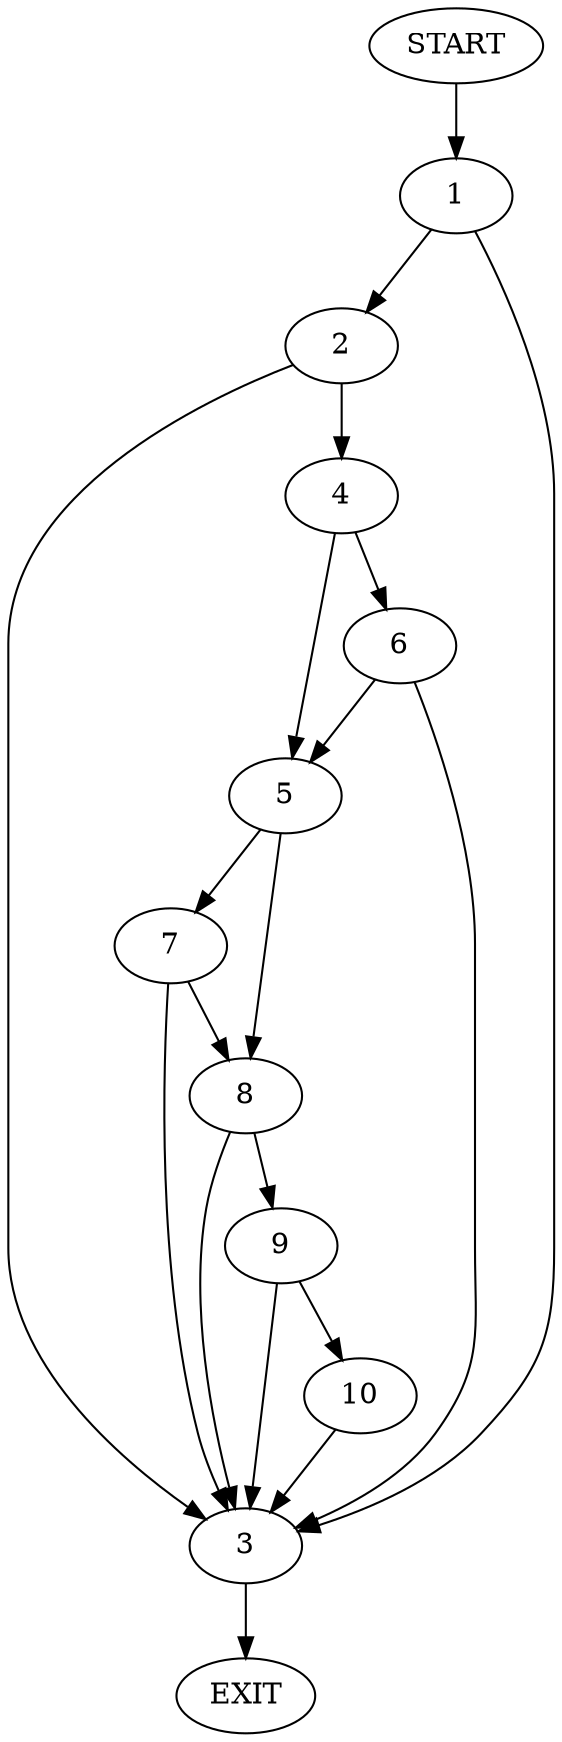 digraph {
0 [label="START"];
1;
2;
3;
4;
5;
6;
7;
8;
9;
10;
11 [label="EXIT"];
0 -> 1;
1 -> 2;
1 -> 3;
2 -> 4;
2 -> 3;
3 -> 11;
4 -> 5;
4 -> 6;
6 -> 5;
6 -> 3;
5 -> 7;
5 -> 8;
7 -> 3;
7 -> 8;
8 -> 9;
8 -> 3;
9 -> 10;
9 -> 3;
10 -> 3;
}
